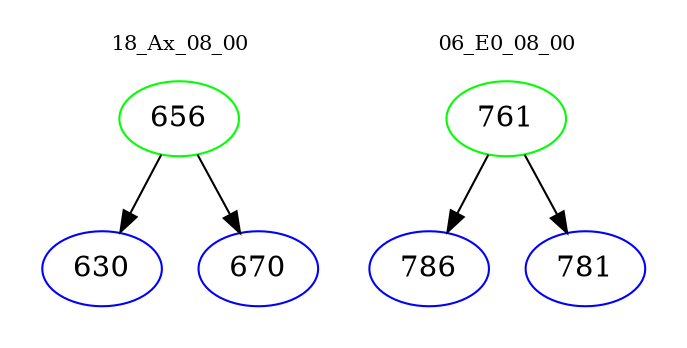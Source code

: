 digraph{
subgraph cluster_0 {
color = white
label = "18_Ax_08_00";
fontsize=10;
T0_656 [label="656", color="green"]
T0_656 -> T0_630 [color="black"]
T0_630 [label="630", color="blue"]
T0_656 -> T0_670 [color="black"]
T0_670 [label="670", color="blue"]
}
subgraph cluster_1 {
color = white
label = "06_E0_08_00";
fontsize=10;
T1_761 [label="761", color="green"]
T1_761 -> T1_786 [color="black"]
T1_786 [label="786", color="blue"]
T1_761 -> T1_781 [color="black"]
T1_781 [label="781", color="blue"]
}
}
